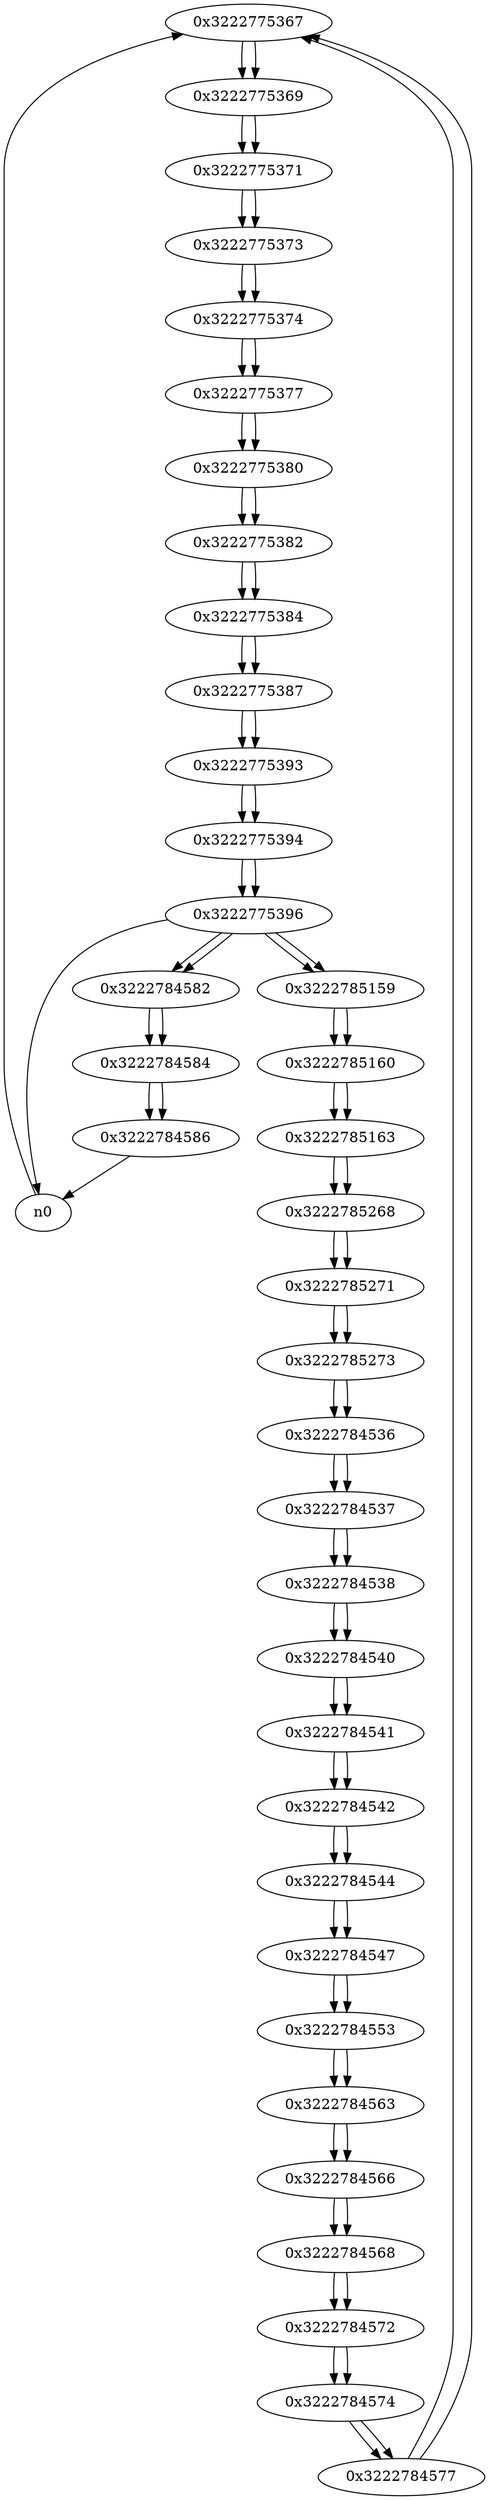 digraph G{
/* nodes */
  n1 [label="0x3222775367"]
  n2 [label="0x3222775369"]
  n3 [label="0x3222775371"]
  n4 [label="0x3222775373"]
  n5 [label="0x3222775374"]
  n6 [label="0x3222775377"]
  n7 [label="0x3222775380"]
  n8 [label="0x3222775382"]
  n9 [label="0x3222775384"]
  n10 [label="0x3222775387"]
  n11 [label="0x3222775393"]
  n12 [label="0x3222775394"]
  n13 [label="0x3222775396"]
  n14 [label="0x3222784582"]
  n15 [label="0x3222784584"]
  n16 [label="0x3222784586"]
  n17 [label="0x3222785159"]
  n18 [label="0x3222785160"]
  n19 [label="0x3222785163"]
  n20 [label="0x3222785268"]
  n21 [label="0x3222785271"]
  n22 [label="0x3222785273"]
  n23 [label="0x3222784536"]
  n24 [label="0x3222784537"]
  n25 [label="0x3222784538"]
  n26 [label="0x3222784540"]
  n27 [label="0x3222784541"]
  n28 [label="0x3222784542"]
  n29 [label="0x3222784544"]
  n30 [label="0x3222784547"]
  n31 [label="0x3222784553"]
  n32 [label="0x3222784563"]
  n33 [label="0x3222784566"]
  n34 [label="0x3222784568"]
  n35 [label="0x3222784572"]
  n36 [label="0x3222784574"]
  n37 [label="0x3222784577"]
/* edges */
n1 -> n2;
n37 -> n1;
n0 -> n1;
n2 -> n3;
n1 -> n2;
n3 -> n4;
n2 -> n3;
n4 -> n5;
n3 -> n4;
n5 -> n6;
n4 -> n5;
n6 -> n7;
n5 -> n6;
n7 -> n8;
n6 -> n7;
n8 -> n9;
n7 -> n8;
n9 -> n10;
n8 -> n9;
n10 -> n11;
n9 -> n10;
n11 -> n12;
n10 -> n11;
n12 -> n13;
n11 -> n12;
n13 -> n14;
n13 -> n17;
n13 -> n0;
n12 -> n13;
n14 -> n15;
n13 -> n14;
n15 -> n16;
n14 -> n15;
n16 -> n0;
n15 -> n16;
n17 -> n18;
n13 -> n17;
n18 -> n19;
n17 -> n18;
n19 -> n20;
n18 -> n19;
n20 -> n21;
n19 -> n20;
n21 -> n22;
n20 -> n21;
n22 -> n23;
n21 -> n22;
n23 -> n24;
n22 -> n23;
n24 -> n25;
n23 -> n24;
n25 -> n26;
n24 -> n25;
n26 -> n27;
n25 -> n26;
n27 -> n28;
n26 -> n27;
n28 -> n29;
n27 -> n28;
n29 -> n30;
n28 -> n29;
n30 -> n31;
n29 -> n30;
n31 -> n32;
n30 -> n31;
n32 -> n33;
n31 -> n32;
n33 -> n34;
n32 -> n33;
n34 -> n35;
n33 -> n34;
n35 -> n36;
n34 -> n35;
n36 -> n37;
n35 -> n36;
n37 -> n1;
n36 -> n37;
}

